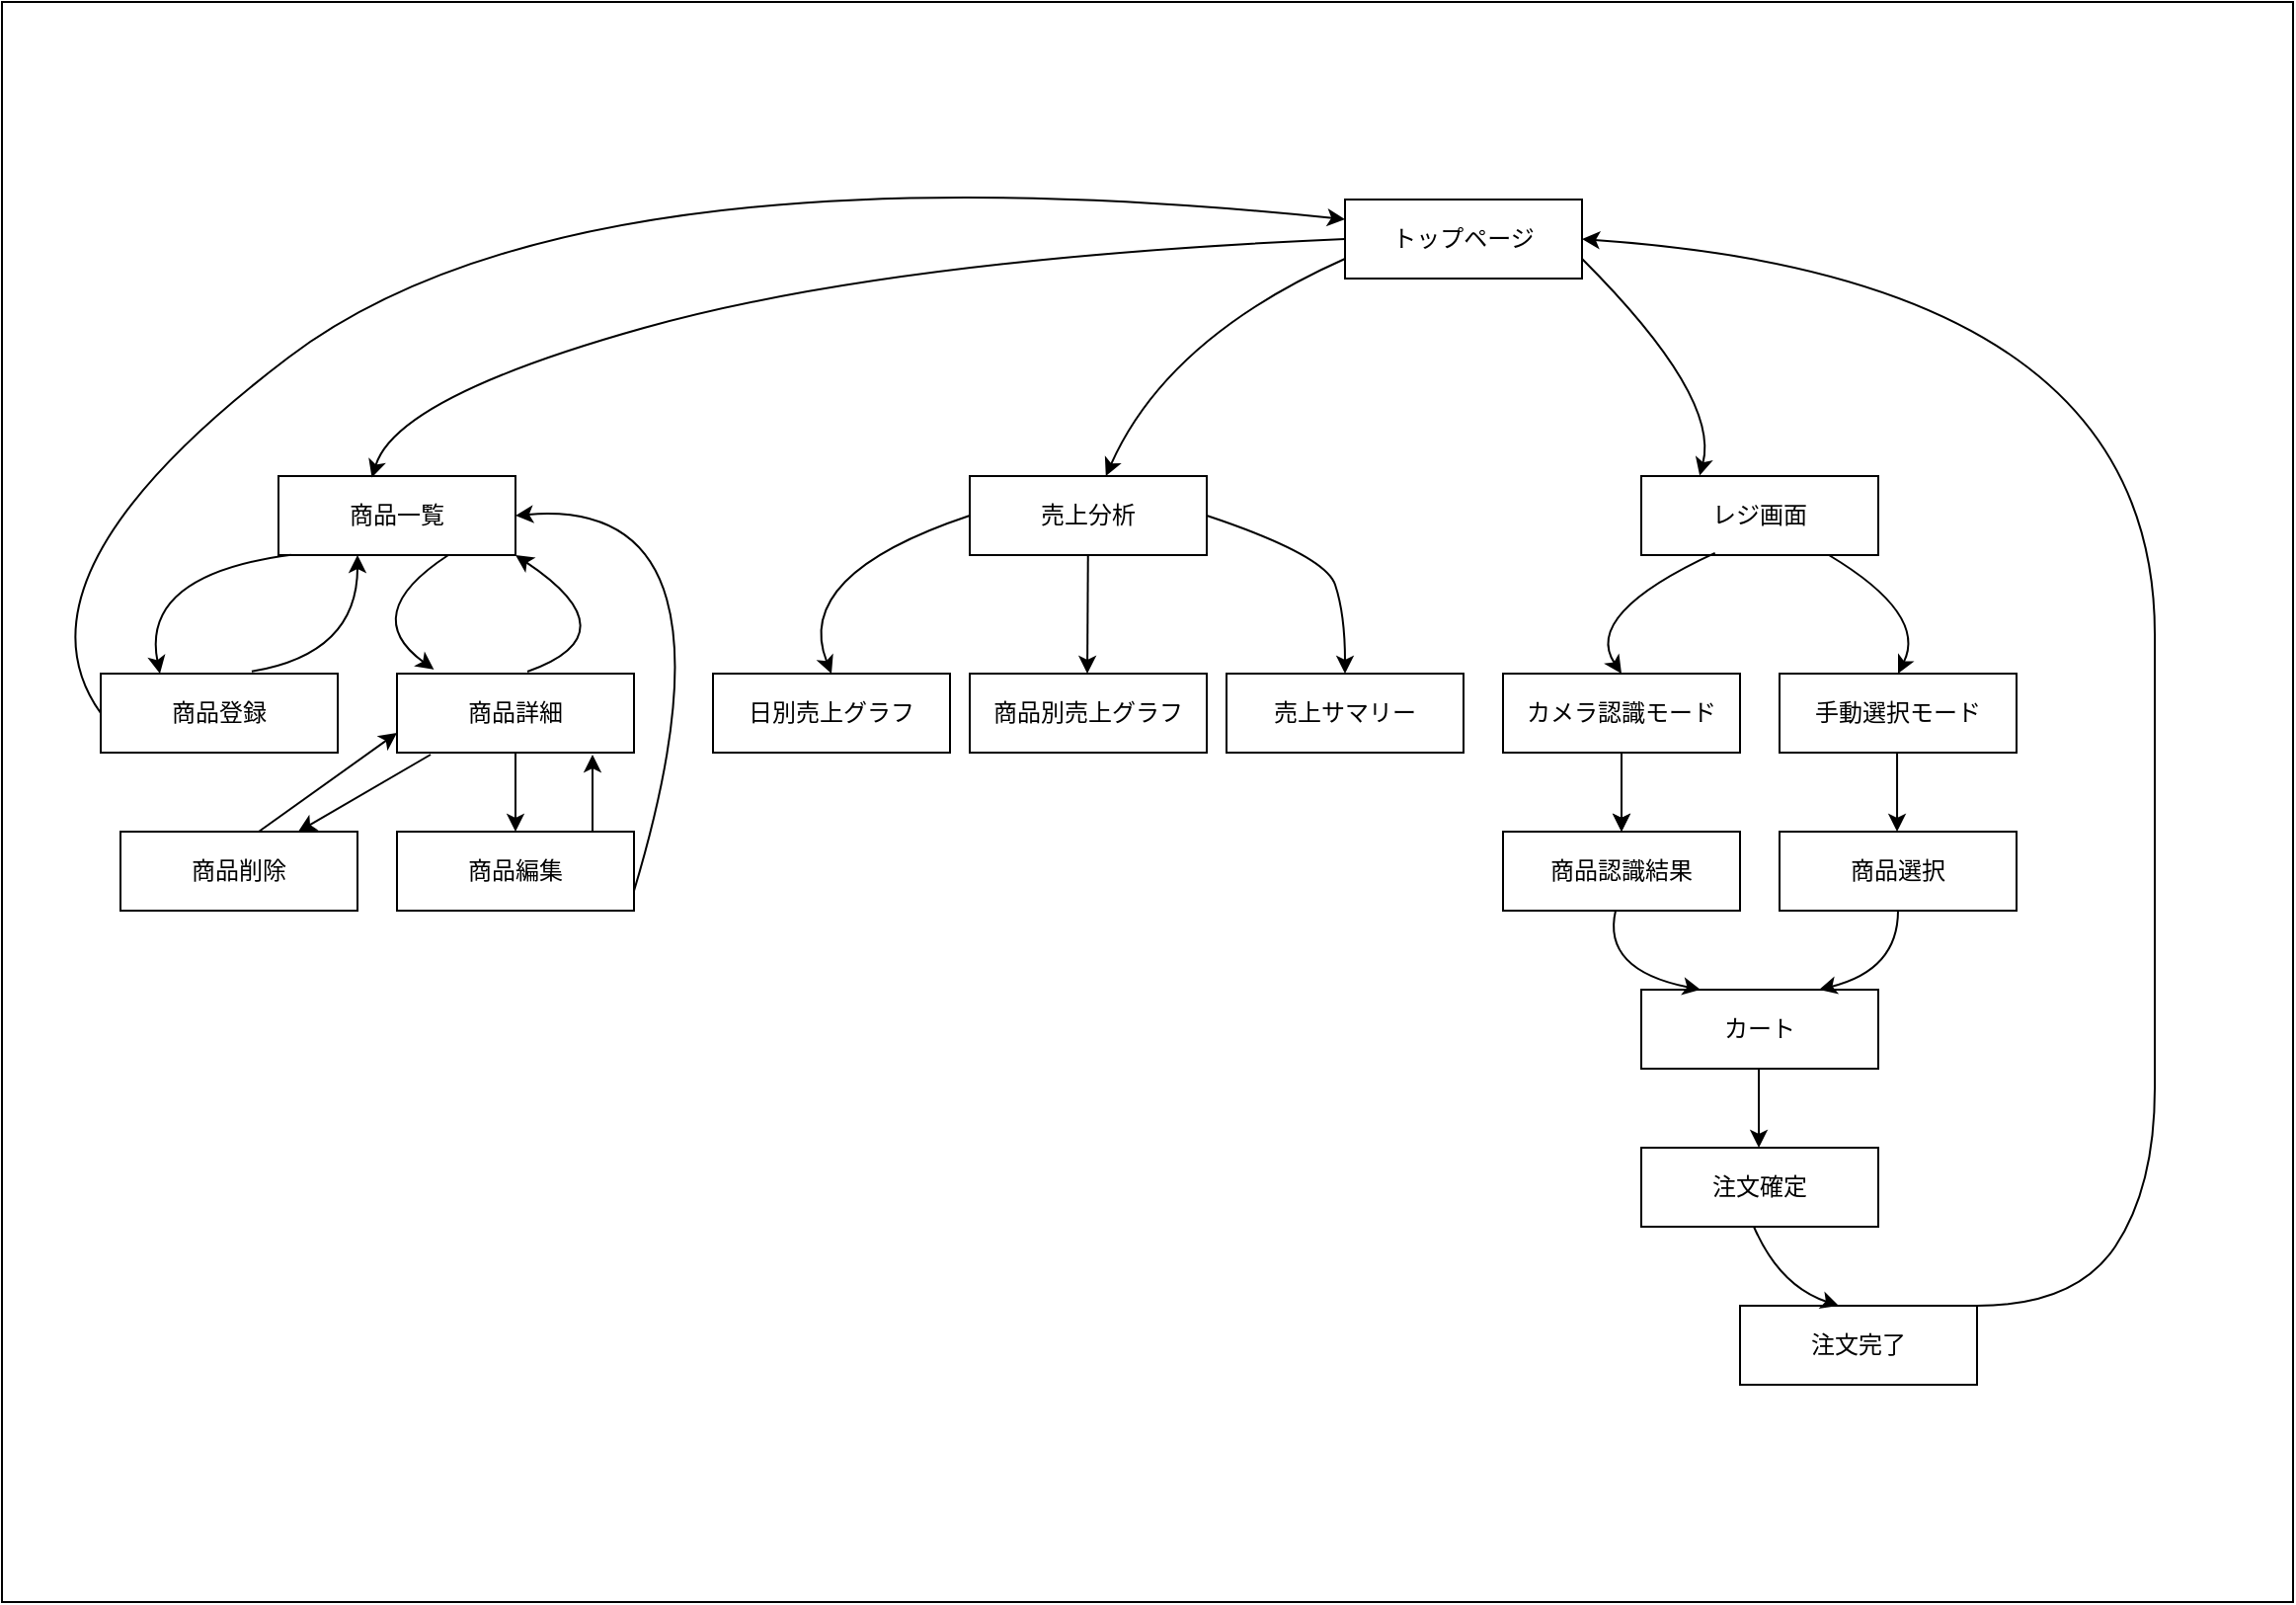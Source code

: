 <mxfile>
    <diagram id="ouf7apgpSmREqnQ5044T" name="ページ1">
        <mxGraphModel dx="1030" dy="700" grid="1" gridSize="10" guides="1" tooltips="1" connect="1" arrows="1" fold="1" page="1" pageScale="1" pageWidth="1169" pageHeight="827" math="0" shadow="0">
            <root>
                <mxCell id="0"/>
                <mxCell id="1" parent="0"/>
                <mxCell id="23" value="" style="rounded=0;whiteSpace=wrap;html=1;" parent="1" vertex="1">
                    <mxGeometry y="10" width="1160" height="810" as="geometry"/>
                </mxCell>
                <mxCell id="26" value="商品一覧" style="rounded=0;whiteSpace=wrap;html=1;" parent="1" vertex="1">
                    <mxGeometry x="140" y="250" width="120" height="40" as="geometry"/>
                </mxCell>
                <mxCell id="28" value="売上分析" style="rounded=0;whiteSpace=wrap;html=1;" parent="1" vertex="1">
                    <mxGeometry x="490" y="250" width="120" height="40" as="geometry"/>
                </mxCell>
                <mxCell id="29" value="トップページ" style="rounded=0;whiteSpace=wrap;html=1;" parent="1" vertex="1">
                    <mxGeometry x="680" y="110" width="120" height="40" as="geometry"/>
                </mxCell>
                <mxCell id="30" value="レジ画面" style="rounded=0;whiteSpace=wrap;html=1;" parent="1" vertex="1">
                    <mxGeometry x="830" y="250" width="120" height="40" as="geometry"/>
                </mxCell>
                <mxCell id="31" value="商品登録" style="rounded=0;whiteSpace=wrap;html=1;" parent="1" vertex="1">
                    <mxGeometry x="50" y="350" width="120" height="40" as="geometry"/>
                </mxCell>
                <mxCell id="78" value="" style="edgeStyle=none;html=1;" parent="1" source="32" target="44" edge="1">
                    <mxGeometry relative="1" as="geometry"/>
                </mxCell>
                <mxCell id="32" value="商品詳細" style="rounded=0;whiteSpace=wrap;html=1;" parent="1" vertex="1">
                    <mxGeometry x="200" y="350" width="120" height="40" as="geometry"/>
                </mxCell>
                <mxCell id="33" value="日別売上グラフ" style="rounded=0;whiteSpace=wrap;html=1;" parent="1" vertex="1">
                    <mxGeometry x="360" y="350" width="120" height="40" as="geometry"/>
                </mxCell>
                <mxCell id="34" value="商品別売上グラフ" style="rounded=0;whiteSpace=wrap;html=1;" parent="1" vertex="1">
                    <mxGeometry x="490" y="350" width="120" height="40" as="geometry"/>
                </mxCell>
                <mxCell id="35" value="売上サマリー" style="rounded=0;whiteSpace=wrap;html=1;" parent="1" vertex="1">
                    <mxGeometry x="620" y="350" width="120" height="40" as="geometry"/>
                </mxCell>
                <mxCell id="66" value="" style="edgeStyle=none;html=1;" parent="1" source="36" target="40" edge="1">
                    <mxGeometry relative="1" as="geometry"/>
                </mxCell>
                <mxCell id="36" value="カメラ認識モード" style="rounded=0;whiteSpace=wrap;html=1;" parent="1" vertex="1">
                    <mxGeometry x="760" y="350" width="120" height="40" as="geometry"/>
                </mxCell>
                <mxCell id="37" value="手動選択モード" style="rounded=0;whiteSpace=wrap;html=1;" parent="1" vertex="1">
                    <mxGeometry x="900" y="350" width="120" height="40" as="geometry"/>
                </mxCell>
                <mxCell id="38" value="商品選択" style="rounded=0;whiteSpace=wrap;html=1;" parent="1" vertex="1">
                    <mxGeometry x="900" y="430" width="120" height="40" as="geometry"/>
                </mxCell>
                <mxCell id="40" value="商品認識結果" style="rounded=0;whiteSpace=wrap;html=1;" parent="1" vertex="1">
                    <mxGeometry x="760" y="430" width="120" height="40" as="geometry"/>
                </mxCell>
                <mxCell id="41" value="カート" style="rounded=0;whiteSpace=wrap;html=1;" parent="1" vertex="1">
                    <mxGeometry x="830" y="510" width="120" height="40" as="geometry"/>
                </mxCell>
                <mxCell id="42" value="注文確定" style="rounded=0;whiteSpace=wrap;html=1;" parent="1" vertex="1">
                    <mxGeometry x="830" y="590" width="120" height="40" as="geometry"/>
                </mxCell>
                <mxCell id="43" value="注文完了" style="rounded=0;whiteSpace=wrap;html=1;" parent="1" vertex="1">
                    <mxGeometry x="880" y="670" width="120" height="40" as="geometry"/>
                </mxCell>
                <mxCell id="44" value="商品編集" style="rounded=0;whiteSpace=wrap;html=1;" parent="1" vertex="1">
                    <mxGeometry x="200" y="430" width="120" height="40" as="geometry"/>
                </mxCell>
                <mxCell id="46" value="" style="curved=1;endArrow=classic;html=1;entryX=0.394;entryY=0.02;entryDx=0;entryDy=0;entryPerimeter=0;exitX=0;exitY=0.5;exitDx=0;exitDy=0;" parent="1" source="29" target="26" edge="1">
                    <mxGeometry width="50" height="50" relative="1" as="geometry">
                        <mxPoint x="430" y="160" as="sourcePoint"/>
                        <mxPoint x="480" y="110" as="targetPoint"/>
                        <Array as="points">
                            <mxPoint x="450" y="140"/>
                            <mxPoint x="200" y="210"/>
                        </Array>
                    </mxGeometry>
                </mxCell>
                <mxCell id="52" value="" style="curved=1;endArrow=classic;html=1;exitX=0.637;exitY=-0.027;exitDx=0;exitDy=0;exitPerimeter=0;" parent="1" source="31" edge="1">
                    <mxGeometry width="50" height="50" relative="1" as="geometry">
                        <mxPoint x="130" y="340" as="sourcePoint"/>
                        <mxPoint x="180" y="290" as="targetPoint"/>
                        <Array as="points">
                            <mxPoint x="180" y="340"/>
                        </Array>
                    </mxGeometry>
                </mxCell>
                <mxCell id="53" value="" style="curved=1;endArrow=classic;html=1;exitX=0.637;exitY=-0.027;exitDx=0;exitDy=0;exitPerimeter=0;entryX=1;entryY=1;entryDx=0;entryDy=0;" parent="1" target="26" edge="1">
                    <mxGeometry width="50" height="50" relative="1" as="geometry">
                        <mxPoint x="266" y="349" as="sourcePoint"/>
                        <mxPoint x="320" y="290" as="targetPoint"/>
                        <Array as="points">
                            <mxPoint x="320" y="330"/>
                        </Array>
                    </mxGeometry>
                </mxCell>
                <mxCell id="54" value="" style="curved=1;endArrow=classic;html=1;exitX=0.053;exitY=0.996;exitDx=0;exitDy=0;entryX=0.25;entryY=0;entryDx=0;entryDy=0;exitPerimeter=0;" parent="1" source="26" target="31" edge="1">
                    <mxGeometry width="50" height="50" relative="1" as="geometry">
                        <mxPoint x="136" y="359" as="sourcePoint"/>
                        <mxPoint x="190" y="300" as="targetPoint"/>
                        <Array as="points">
                            <mxPoint x="70" y="300"/>
                        </Array>
                    </mxGeometry>
                </mxCell>
                <mxCell id="55" value="" style="curved=1;endArrow=classic;html=1;exitX=0.053;exitY=0.996;exitDx=0;exitDy=0;entryX=0.156;entryY=-0.051;entryDx=0;entryDy=0;exitPerimeter=0;entryPerimeter=0;" parent="1" target="32" edge="1">
                    <mxGeometry width="50" height="50" relative="1" as="geometry">
                        <mxPoint x="226" y="290" as="sourcePoint"/>
                        <mxPoint x="160" y="350" as="targetPoint"/>
                        <Array as="points">
                            <mxPoint x="180" y="320"/>
                        </Array>
                    </mxGeometry>
                </mxCell>
                <mxCell id="57" value="" style="curved=1;endArrow=classic;html=1;" parent="1" source="28" edge="1">
                    <mxGeometry width="50" height="50" relative="1" as="geometry">
                        <mxPoint x="549.52" y="310" as="sourcePoint"/>
                        <mxPoint x="549.52" y="350" as="targetPoint"/>
                        <Array as="points"/>
                    </mxGeometry>
                </mxCell>
                <mxCell id="58" value="" style="curved=1;endArrow=classic;html=1;exitX=0;exitY=0.5;exitDx=0;exitDy=0;entryX=0.5;entryY=0;entryDx=0;entryDy=0;" parent="1" source="28" target="33" edge="1">
                    <mxGeometry width="50" height="50" relative="1" as="geometry">
                        <mxPoint x="490" y="280" as="sourcePoint"/>
                        <mxPoint x="483" y="338" as="targetPoint"/>
                        <Array as="points">
                            <mxPoint x="400" y="300"/>
                        </Array>
                    </mxGeometry>
                </mxCell>
                <mxCell id="60" value="" style="curved=1;endArrow=classic;html=1;exitX=1;exitY=0.5;exitDx=0;exitDy=0;entryX=0.5;entryY=0;entryDx=0;entryDy=0;" parent="1" source="28" target="35" edge="1">
                    <mxGeometry width="50" height="50" relative="1" as="geometry">
                        <mxPoint x="680" y="280" as="sourcePoint"/>
                        <mxPoint x="673" y="338" as="targetPoint"/>
                        <Array as="points">
                            <mxPoint x="670" y="290"/>
                            <mxPoint x="680" y="320"/>
                        </Array>
                    </mxGeometry>
                </mxCell>
                <mxCell id="61" value="" style="curved=1;endArrow=classic;html=1;exitX=0.053;exitY=0.996;exitDx=0;exitDy=0;exitPerimeter=0;" parent="1" target="28" edge="1">
                    <mxGeometry width="50" height="50" relative="1" as="geometry">
                        <mxPoint x="680" y="140" as="sourcePoint"/>
                        <mxPoint x="620" y="209" as="targetPoint"/>
                        <Array as="points">
                            <mxPoint x="590" y="180"/>
                        </Array>
                    </mxGeometry>
                </mxCell>
                <mxCell id="62" value="" style="curved=1;endArrow=classic;html=1;exitX=0.053;exitY=0.996;exitDx=0;exitDy=0;exitPerimeter=0;entryX=0.741;entryY=0.296;entryDx=0;entryDy=0;entryPerimeter=0;" parent="1" target="23" edge="1">
                    <mxGeometry width="50" height="50" relative="1" as="geometry">
                        <mxPoint x="800" y="140" as="sourcePoint"/>
                        <mxPoint x="679" y="250" as="targetPoint"/>
                        <Array as="points">
                            <mxPoint x="870" y="210"/>
                        </Array>
                    </mxGeometry>
                </mxCell>
                <mxCell id="63" value="" style="curved=1;endArrow=classic;html=1;exitX=0.311;exitY=0.973;exitDx=0;exitDy=0;entryX=0.5;entryY=0;entryDx=0;entryDy=0;exitPerimeter=0;" parent="1" source="30" target="36" edge="1">
                    <mxGeometry width="50" height="50" relative="1" as="geometry">
                        <mxPoint x="846" y="290" as="sourcePoint"/>
                        <mxPoint x="780" y="350" as="targetPoint"/>
                        <Array as="points">
                            <mxPoint x="800" y="320"/>
                        </Array>
                    </mxGeometry>
                </mxCell>
                <mxCell id="64" value="" style="curved=1;endArrow=classic;html=1;exitX=1;exitY=0.5;exitDx=0;exitDy=0;entryX=0.5;entryY=0;entryDx=0;entryDy=0;" parent="1" target="37" edge="1">
                    <mxGeometry width="50" height="50" relative="1" as="geometry">
                        <mxPoint x="925" y="290" as="sourcePoint"/>
                        <mxPoint x="995" y="370" as="targetPoint"/>
                        <Array as="points">
                            <mxPoint x="975" y="320"/>
                        </Array>
                    </mxGeometry>
                </mxCell>
                <mxCell id="65" value="" style="curved=1;endArrow=classic;html=1;" parent="1" edge="1">
                    <mxGeometry width="50" height="50" relative="1" as="geometry">
                        <mxPoint x="820" y="390" as="sourcePoint"/>
                        <mxPoint x="820" y="430" as="targetPoint"/>
                        <Array as="points"/>
                    </mxGeometry>
                </mxCell>
                <mxCell id="67" value="" style="curved=1;endArrow=classic;html=1;" parent="1" edge="1">
                    <mxGeometry width="50" height="50" relative="1" as="geometry">
                        <mxPoint x="959.52" y="390" as="sourcePoint"/>
                        <mxPoint x="959.52" y="430" as="targetPoint"/>
                        <Array as="points"/>
                    </mxGeometry>
                </mxCell>
                <mxCell id="68" value="" style="curved=1;endArrow=classic;html=1;exitX=1;exitY=0.5;exitDx=0;exitDy=0;entryX=0.75;entryY=0;entryDx=0;entryDy=0;" parent="1" target="41" edge="1">
                    <mxGeometry width="50" height="50" relative="1" as="geometry">
                        <mxPoint x="960" y="470" as="sourcePoint"/>
                        <mxPoint x="995" y="530" as="targetPoint"/>
                        <Array as="points">
                            <mxPoint x="960" y="500"/>
                        </Array>
                    </mxGeometry>
                </mxCell>
                <mxCell id="69" value="" style="curved=1;endArrow=classic;html=1;exitX=0.311;exitY=0.973;exitDx=0;exitDy=0;entryX=0.25;entryY=0;entryDx=0;entryDy=0;exitPerimeter=0;" parent="1" target="41" edge="1">
                    <mxGeometry width="50" height="50" relative="1" as="geometry">
                        <mxPoint x="817" y="470" as="sourcePoint"/>
                        <mxPoint x="770" y="531" as="targetPoint"/>
                        <Array as="points">
                            <mxPoint x="810" y="500"/>
                        </Array>
                    </mxGeometry>
                </mxCell>
                <mxCell id="70" value="" style="curved=1;endArrow=classic;html=1;" parent="1" edge="1">
                    <mxGeometry width="50" height="50" relative="1" as="geometry">
                        <mxPoint x="889.52" y="550" as="sourcePoint"/>
                        <mxPoint x="889.52" y="590" as="targetPoint"/>
                        <Array as="points"/>
                    </mxGeometry>
                </mxCell>
                <mxCell id="71" value="" style="curved=1;endArrow=classic;html=1;exitX=0.311;exitY=0.973;exitDx=0;exitDy=0;entryX=0.25;entryY=0;entryDx=0;entryDy=0;exitPerimeter=0;" parent="1" edge="1">
                    <mxGeometry width="50" height="50" relative="1" as="geometry">
                        <mxPoint x="887" y="630" as="sourcePoint"/>
                        <mxPoint x="930" y="670" as="targetPoint"/>
                        <Array as="points">
                            <mxPoint x="900" y="660"/>
                        </Array>
                    </mxGeometry>
                </mxCell>
                <mxCell id="72" value="" style="curved=1;endArrow=classic;html=1;entryX=1;entryY=0.5;entryDx=0;entryDy=0;" parent="1" target="29" edge="1">
                    <mxGeometry width="50" height="50" relative="1" as="geometry">
                        <mxPoint x="1000" y="670" as="sourcePoint"/>
                        <mxPoint x="1000" y="510" as="targetPoint"/>
                        <Array as="points">
                            <mxPoint x="1050" y="670"/>
                            <mxPoint x="1090" y="610"/>
                            <mxPoint x="1090" y="510"/>
                            <mxPoint x="1090" y="150"/>
                        </Array>
                    </mxGeometry>
                </mxCell>
                <mxCell id="75" value="商品削除" style="rounded=0;whiteSpace=wrap;html=1;" parent="1" vertex="1">
                    <mxGeometry x="60" y="430" width="120" height="40" as="geometry"/>
                </mxCell>
                <mxCell id="77" value="" style="curved=1;endArrow=classic;html=1;exitX=0.142;exitY=1.025;exitDx=0;exitDy=0;exitPerimeter=0;" parent="1" source="32" edge="1">
                    <mxGeometry width="50" height="50" relative="1" as="geometry">
                        <mxPoint x="150" y="390" as="sourcePoint"/>
                        <mxPoint x="150" y="430" as="targetPoint"/>
                        <Array as="points"/>
                    </mxGeometry>
                </mxCell>
                <mxCell id="80" value="" style="endArrow=classic;html=1;entryX=0.825;entryY=1.025;entryDx=0;entryDy=0;entryPerimeter=0;exitX=0.825;exitY=0;exitDx=0;exitDy=0;exitPerimeter=0;" parent="1" source="44" target="32" edge="1">
                    <mxGeometry width="50" height="50" relative="1" as="geometry">
                        <mxPoint x="250" y="470" as="sourcePoint"/>
                        <mxPoint x="300" y="420" as="targetPoint"/>
                    </mxGeometry>
                </mxCell>
                <mxCell id="81" value="" style="endArrow=classic;html=1;entryX=0;entryY=0.75;entryDx=0;entryDy=0;" parent="1" target="32" edge="1">
                    <mxGeometry width="50" height="50" relative="1" as="geometry">
                        <mxPoint x="130" y="430" as="sourcePoint"/>
                        <mxPoint x="180" y="380" as="targetPoint"/>
                    </mxGeometry>
                </mxCell>
                <mxCell id="84" value="" style="curved=1;endArrow=classic;html=1;entryX=0;entryY=0.25;entryDx=0;entryDy=0;exitX=0;exitY=0.5;exitDx=0;exitDy=0;" edge="1" parent="1" source="31" target="29">
                    <mxGeometry width="50" height="50" relative="1" as="geometry">
                        <mxPoint x="703" y="540" as="sourcePoint"/>
                        <mxPoint x="210" y="661" as="targetPoint"/>
                        <Array as="points">
                            <mxPoint y="300"/>
                            <mxPoint x="290" y="80"/>
                        </Array>
                    </mxGeometry>
                </mxCell>
                <mxCell id="86" value="" style="curved=1;endArrow=classic;html=1;exitX=1;exitY=0.75;exitDx=0;exitDy=0;entryX=1;entryY=0.5;entryDx=0;entryDy=0;" edge="1" parent="1" source="44" target="26">
                    <mxGeometry width="50" height="50" relative="1" as="geometry">
                        <mxPoint x="276" y="359" as="sourcePoint"/>
                        <mxPoint x="270" y="300" as="targetPoint"/>
                        <Array as="points">
                            <mxPoint x="380" y="260"/>
                        </Array>
                    </mxGeometry>
                </mxCell>
            </root>
        </mxGraphModel>
    </diagram>
</mxfile>